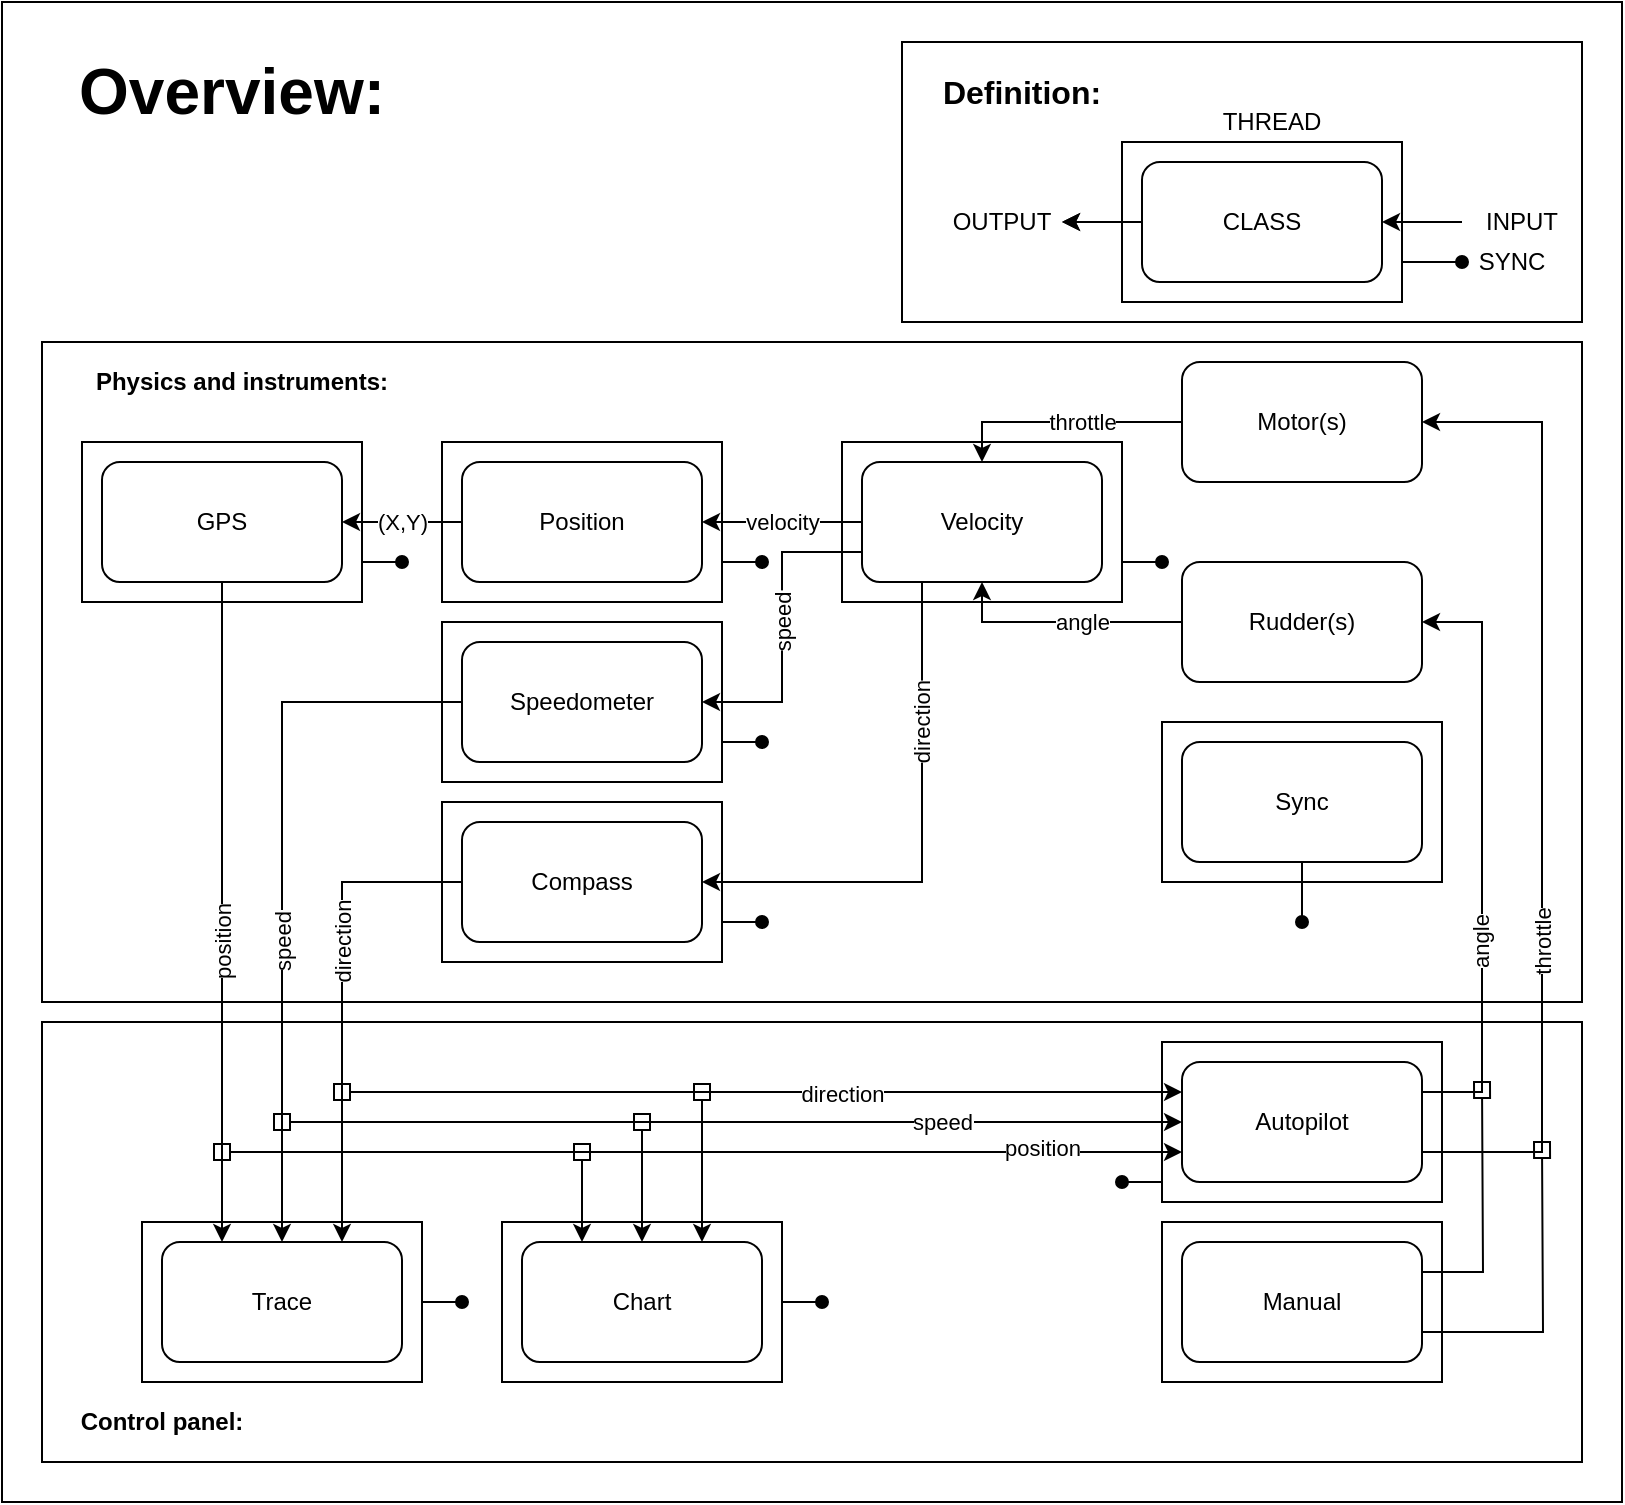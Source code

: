 <mxfile version="13.6.4" type="github">
  <diagram id="AU5qfzzmxcxvSxv4nViD" name="Page-1">
    <mxGraphModel dx="2444" dy="1986" grid="1" gridSize="10" guides="1" tooltips="1" connect="1" arrows="1" fold="1" page="1" pageScale="1" pageWidth="850" pageHeight="1100" math="0" shadow="0">
      <root>
        <mxCell id="0" />
        <mxCell id="1" parent="0" />
        <mxCell id="DwB9n4iS0L-O128gh8w2-14" value="" style="rounded=0;whiteSpace=wrap;html=1;fillColor=none;" vertex="1" parent="1">
          <mxGeometry x="-10" y="390" width="770" height="220" as="geometry" />
        </mxCell>
        <mxCell id="cy3KbnZWKvAGtibyREPJ-79" value="" style="rounded=0;whiteSpace=wrap;html=1;strokeColor=#000000;fillColor=none;" parent="1" vertex="1">
          <mxGeometry x="420" y="-100" width="340" height="140" as="geometry" />
        </mxCell>
        <mxCell id="cy3KbnZWKvAGtibyREPJ-66" value="" style="rounded=0;whiteSpace=wrap;html=1;fontColor=#333333;fillColor=none;" parent="1" vertex="1">
          <mxGeometry x="-10" y="50" width="770" height="330" as="geometry" />
        </mxCell>
        <mxCell id="cy3KbnZWKvAGtibyREPJ-4" value="Sync" style="rounded=1;whiteSpace=wrap;html=1;fillColor=none;" parent="1" vertex="1">
          <mxGeometry x="560" y="250" width="120" height="60" as="geometry" />
        </mxCell>
        <mxCell id="cy3KbnZWKvAGtibyREPJ-5" value="CLASS" style="rounded=1;whiteSpace=wrap;html=1;fillColor=none;" parent="1" vertex="1">
          <mxGeometry x="540" y="-40" width="120" height="60" as="geometry" />
        </mxCell>
        <mxCell id="cy3KbnZWKvAGtibyREPJ-6" value="" style="endArrow=classic;html=1;entryX=1;entryY=0.5;entryDx=0;entryDy=0;exitX=0;exitY=0.5;exitDx=0;exitDy=0;" parent="1" target="cy3KbnZWKvAGtibyREPJ-5" edge="1">
          <mxGeometry width="50" height="50" relative="1" as="geometry">
            <mxPoint x="700.0" y="-10" as="sourcePoint" />
            <mxPoint x="760" y="-40" as="targetPoint" />
          </mxGeometry>
        </mxCell>
        <mxCell id="cy3KbnZWKvAGtibyREPJ-7" value="INPUT" style="text;html=1;strokeColor=none;fillColor=none;align=center;verticalAlign=middle;whiteSpace=wrap;rounded=0;" parent="1" vertex="1">
          <mxGeometry x="705" y="-20" width="50" height="20" as="geometry" />
        </mxCell>
        <mxCell id="cy3KbnZWKvAGtibyREPJ-10" value="" style="endArrow=classic;html=1;exitX=0;exitY=0.5;exitDx=0;exitDy=0;" parent="1" source="cy3KbnZWKvAGtibyREPJ-5" edge="1">
          <mxGeometry width="50" height="50" relative="1" as="geometry">
            <mxPoint x="490" y="70" as="sourcePoint" />
            <mxPoint x="500" y="-10" as="targetPoint" />
          </mxGeometry>
        </mxCell>
        <mxCell id="cy3KbnZWKvAGtibyREPJ-72" value="" style="edgeStyle=orthogonalEdgeStyle;rounded=0;orthogonalLoop=1;jettySize=auto;html=1;startArrow=classic;startFill=1;endArrow=none;endFill=0;" parent="1" source="cy3KbnZWKvAGtibyREPJ-11" target="cy3KbnZWKvAGtibyREPJ-12" edge="1">
          <mxGeometry relative="1" as="geometry" />
        </mxCell>
        <mxCell id="cy3KbnZWKvAGtibyREPJ-11" value="OUTPUT" style="text;html=1;strokeColor=none;fillColor=none;align=center;verticalAlign=middle;whiteSpace=wrap;rounded=0;" parent="1" vertex="1">
          <mxGeometry x="440" y="-20" width="60" height="20" as="geometry" />
        </mxCell>
        <mxCell id="cy3KbnZWKvAGtibyREPJ-60" style="edgeStyle=orthogonalEdgeStyle;rounded=0;orthogonalLoop=1;jettySize=auto;html=1;exitX=1;exitY=0.75;exitDx=0;exitDy=0;endArrow=oval;endFill=1;" parent="1" source="cy3KbnZWKvAGtibyREPJ-12" edge="1">
          <mxGeometry relative="1" as="geometry">
            <mxPoint x="700" y="10" as="targetPoint" />
          </mxGeometry>
        </mxCell>
        <mxCell id="cy3KbnZWKvAGtibyREPJ-12" value="" style="rounded=0;whiteSpace=wrap;html=1;fillColor=none;" parent="1" vertex="1">
          <mxGeometry x="530" y="-50" width="140" height="80" as="geometry" />
        </mxCell>
        <mxCell id="cy3KbnZWKvAGtibyREPJ-13" value="THREAD" style="text;html=1;strokeColor=none;fillColor=none;align=center;verticalAlign=middle;whiteSpace=wrap;rounded=0;" parent="1" vertex="1">
          <mxGeometry x="580" y="-70" width="50" height="20" as="geometry" />
        </mxCell>
        <mxCell id="cy3KbnZWKvAGtibyREPJ-16" value="&lt;font size=&quot;1&quot;&gt;&lt;b style=&quot;font-size: 16px&quot;&gt;Definition:&lt;/b&gt;&lt;/font&gt;" style="text;html=1;strokeColor=none;fillColor=none;align=center;verticalAlign=middle;whiteSpace=wrap;rounded=0;" parent="1" vertex="1">
          <mxGeometry x="430" y="-90" width="100" height="30" as="geometry" />
        </mxCell>
        <mxCell id="cy3KbnZWKvAGtibyREPJ-17" value="" style="endArrow=oval;html=1;exitX=0.5;exitY=1;exitDx=0;exitDy=0;endFill=1;" parent="1" source="cy3KbnZWKvAGtibyREPJ-4" edge="1">
          <mxGeometry width="50" height="50" relative="1" as="geometry">
            <mxPoint x="630" y="390" as="sourcePoint" />
            <mxPoint x="620" y="340" as="targetPoint" />
          </mxGeometry>
        </mxCell>
        <mxCell id="cy3KbnZWKvAGtibyREPJ-31" style="edgeStyle=orthogonalEdgeStyle;rounded=0;orthogonalLoop=1;jettySize=auto;html=1;exitX=0;exitY=0.5;exitDx=0;exitDy=0;entryX=1;entryY=0.5;entryDx=0;entryDy=0;endArrow=classic;endFill=1;" parent="1" source="cy3KbnZWKvAGtibyREPJ-18" target="cy3KbnZWKvAGtibyREPJ-27" edge="1">
          <mxGeometry relative="1" as="geometry">
            <Array as="points">
              <mxPoint x="370" y="140" />
              <mxPoint x="370" y="140" />
            </Array>
          </mxGeometry>
        </mxCell>
        <mxCell id="cy3KbnZWKvAGtibyREPJ-32" value="velocity" style="edgeLabel;html=1;align=center;verticalAlign=middle;resizable=0;points=[];" parent="cy3KbnZWKvAGtibyREPJ-31" vertex="1" connectable="0">
          <mxGeometry x="-0.231" relative="1" as="geometry">
            <mxPoint x="-9.2" as="offset" />
          </mxGeometry>
        </mxCell>
        <mxCell id="cy3KbnZWKvAGtibyREPJ-40" style="edgeStyle=orthogonalEdgeStyle;rounded=0;orthogonalLoop=1;jettySize=auto;html=1;exitX=0;exitY=0.75;exitDx=0;exitDy=0;entryX=1;entryY=0.5;entryDx=0;entryDy=0;endArrow=classic;endFill=1;" parent="1" source="cy3KbnZWKvAGtibyREPJ-18" target="cy3KbnZWKvAGtibyREPJ-37" edge="1">
          <mxGeometry relative="1" as="geometry" />
        </mxCell>
        <mxCell id="cy3KbnZWKvAGtibyREPJ-42" value="speed" style="edgeLabel;html=1;align=center;verticalAlign=middle;resizable=0;points=[];rotation=-90;" parent="cy3KbnZWKvAGtibyREPJ-40" vertex="1" connectable="0">
          <mxGeometry x="-0.136" y="-2" relative="1" as="geometry">
            <mxPoint x="2" y="8.2" as="offset" />
          </mxGeometry>
        </mxCell>
        <mxCell id="cy3KbnZWKvAGtibyREPJ-18" value="Velocity" style="rounded=1;whiteSpace=wrap;html=1;fillColor=none;" parent="1" vertex="1">
          <mxGeometry x="400" y="110" width="120" height="60" as="geometry" />
        </mxCell>
        <mxCell id="cy3KbnZWKvAGtibyREPJ-22" style="edgeStyle=orthogonalEdgeStyle;rounded=0;orthogonalLoop=1;jettySize=auto;html=1;exitX=0;exitY=0.5;exitDx=0;exitDy=0;entryX=0.5;entryY=0;entryDx=0;entryDy=0;endArrow=classic;endFill=1;" parent="1" source="cy3KbnZWKvAGtibyREPJ-19" target="cy3KbnZWKvAGtibyREPJ-18" edge="1">
          <mxGeometry relative="1" as="geometry" />
        </mxCell>
        <mxCell id="cy3KbnZWKvAGtibyREPJ-25" value="throttle" style="edgeLabel;html=1;align=center;verticalAlign=middle;resizable=0;points=[];" parent="cy3KbnZWKvAGtibyREPJ-22" vertex="1" connectable="0">
          <mxGeometry x="0.033" relative="1" as="geometry">
            <mxPoint x="12" as="offset" />
          </mxGeometry>
        </mxCell>
        <mxCell id="cy3KbnZWKvAGtibyREPJ-19" value="Motor(s)" style="rounded=1;whiteSpace=wrap;html=1;fillColor=none;" parent="1" vertex="1">
          <mxGeometry x="560" y="60" width="120" height="60" as="geometry" />
        </mxCell>
        <mxCell id="cy3KbnZWKvAGtibyREPJ-23" style="edgeStyle=orthogonalEdgeStyle;rounded=0;orthogonalLoop=1;jettySize=auto;html=1;exitX=0;exitY=0.5;exitDx=0;exitDy=0;entryX=0.5;entryY=1;entryDx=0;entryDy=0;endArrow=classic;endFill=1;" parent="1" source="cy3KbnZWKvAGtibyREPJ-21" target="cy3KbnZWKvAGtibyREPJ-18" edge="1">
          <mxGeometry relative="1" as="geometry" />
        </mxCell>
        <mxCell id="cy3KbnZWKvAGtibyREPJ-26" value="angle" style="edgeLabel;html=1;align=center;verticalAlign=middle;resizable=0;points=[];" parent="cy3KbnZWKvAGtibyREPJ-23" vertex="1" connectable="0">
          <mxGeometry x="0.017" y="3" relative="1" as="geometry">
            <mxPoint x="11.2" y="-3" as="offset" />
          </mxGeometry>
        </mxCell>
        <mxCell id="cy3KbnZWKvAGtibyREPJ-64" style="edgeStyle=orthogonalEdgeStyle;rounded=0;orthogonalLoop=1;jettySize=auto;html=1;exitX=1;exitY=0.5;exitDx=0;exitDy=0;endArrow=none;endFill=0;startArrow=classic;startFill=1;entryX=1;entryY=0.25;entryDx=0;entryDy=0;" parent="1" source="cy3KbnZWKvAGtibyREPJ-21" edge="1" target="DwB9n4iS0L-O128gh8w2-4">
          <mxGeometry relative="1" as="geometry">
            <mxPoint x="690" y="425" as="targetPoint" />
            <Array as="points">
              <mxPoint x="710" y="190" />
              <mxPoint x="710" y="425" />
            </Array>
          </mxGeometry>
        </mxCell>
        <mxCell id="DwB9n4iS0L-O128gh8w2-49" value="angle" style="edgeLabel;html=1;align=center;verticalAlign=middle;resizable=0;points=[];rotation=270;" vertex="1" connectable="0" parent="cy3KbnZWKvAGtibyREPJ-64">
          <mxGeometry x="0.166" y="-1" relative="1" as="geometry">
            <mxPoint y="18" as="offset" />
          </mxGeometry>
        </mxCell>
        <mxCell id="cy3KbnZWKvAGtibyREPJ-21" value="Rudder(s)" style="rounded=1;whiteSpace=wrap;html=1;fillColor=none;" parent="1" vertex="1">
          <mxGeometry x="560" y="160" width="120" height="60" as="geometry" />
        </mxCell>
        <mxCell id="cy3KbnZWKvAGtibyREPJ-45" style="edgeStyle=orthogonalEdgeStyle;rounded=0;orthogonalLoop=1;jettySize=auto;html=1;exitX=0;exitY=0.5;exitDx=0;exitDy=0;entryX=1;entryY=0.5;entryDx=0;entryDy=0;endArrow=classic;endFill=1;" parent="1" source="cy3KbnZWKvAGtibyREPJ-27" target="cy3KbnZWKvAGtibyREPJ-44" edge="1">
          <mxGeometry relative="1" as="geometry">
            <Array as="points">
              <mxPoint x="160" y="140" />
              <mxPoint x="160" y="140" />
            </Array>
          </mxGeometry>
        </mxCell>
        <mxCell id="cy3KbnZWKvAGtibyREPJ-51" value="(X,Y)" style="edgeLabel;html=1;align=center;verticalAlign=middle;resizable=0;points=[];" parent="cy3KbnZWKvAGtibyREPJ-45" vertex="1" connectable="0">
          <mxGeometry x="0.333" y="-14" relative="1" as="geometry">
            <mxPoint x="10" y="14" as="offset" />
          </mxGeometry>
        </mxCell>
        <mxCell id="cy3KbnZWKvAGtibyREPJ-27" value="Position" style="rounded=1;whiteSpace=wrap;html=1;fillColor=none;" parent="1" vertex="1">
          <mxGeometry x="200" y="110" width="120" height="60" as="geometry" />
        </mxCell>
        <mxCell id="cy3KbnZWKvAGtibyREPJ-56" style="edgeStyle=orthogonalEdgeStyle;rounded=0;orthogonalLoop=1;jettySize=auto;html=1;exitX=1;exitY=0.75;exitDx=0;exitDy=0;endArrow=oval;endFill=1;" parent="1" source="cy3KbnZWKvAGtibyREPJ-28" edge="1">
          <mxGeometry relative="1" as="geometry">
            <mxPoint x="350" y="160.333" as="targetPoint" />
          </mxGeometry>
        </mxCell>
        <mxCell id="cy3KbnZWKvAGtibyREPJ-28" value="" style="rounded=0;whiteSpace=wrap;html=1;fillColor=none;" parent="1" vertex="1">
          <mxGeometry x="190" y="100" width="140" height="80" as="geometry" />
        </mxCell>
        <mxCell id="cy3KbnZWKvAGtibyREPJ-57" style="edgeStyle=orthogonalEdgeStyle;rounded=0;orthogonalLoop=1;jettySize=auto;html=1;exitX=1;exitY=0.75;exitDx=0;exitDy=0;endArrow=oval;endFill=1;" parent="1" source="cy3KbnZWKvAGtibyREPJ-29" edge="1">
          <mxGeometry relative="1" as="geometry">
            <mxPoint x="350" y="250.333" as="targetPoint" />
          </mxGeometry>
        </mxCell>
        <mxCell id="cy3KbnZWKvAGtibyREPJ-29" value="" style="rounded=0;whiteSpace=wrap;html=1;fillColor=none;" parent="1" vertex="1">
          <mxGeometry x="190" y="190" width="140" height="80" as="geometry" />
        </mxCell>
        <mxCell id="cy3KbnZWKvAGtibyREPJ-59" style="edgeStyle=orthogonalEdgeStyle;rounded=0;orthogonalLoop=1;jettySize=auto;html=1;exitX=1;exitY=0.75;exitDx=0;exitDy=0;endArrow=oval;endFill=1;" parent="1" source="cy3KbnZWKvAGtibyREPJ-34" edge="1">
          <mxGeometry relative="1" as="geometry">
            <mxPoint x="550" y="160.333" as="targetPoint" />
          </mxGeometry>
        </mxCell>
        <mxCell id="cy3KbnZWKvAGtibyREPJ-34" value="" style="rounded=0;whiteSpace=wrap;html=1;fillColor=none;" parent="1" vertex="1">
          <mxGeometry x="390" y="100" width="140" height="80" as="geometry" />
        </mxCell>
        <mxCell id="cy3KbnZWKvAGtibyREPJ-47" style="edgeStyle=orthogonalEdgeStyle;rounded=0;orthogonalLoop=1;jettySize=auto;html=1;exitX=0;exitY=0.5;exitDx=0;exitDy=0;endArrow=classic;endFill=1;entryX=0.5;entryY=0;entryDx=0;entryDy=0;" parent="1" source="cy3KbnZWKvAGtibyREPJ-37" edge="1" target="DwB9n4iS0L-O128gh8w2-1">
          <mxGeometry relative="1" as="geometry">
            <mxPoint x="110" y="480" as="targetPoint" />
          </mxGeometry>
        </mxCell>
        <mxCell id="cy3KbnZWKvAGtibyREPJ-53" value="speed" style="edgeLabel;html=1;align=center;verticalAlign=middle;resizable=0;points=[];rotation=-90;" parent="cy3KbnZWKvAGtibyREPJ-47" vertex="1" connectable="0">
          <mxGeometry x="0.629" relative="1" as="geometry">
            <mxPoint y="-83" as="offset" />
          </mxGeometry>
        </mxCell>
        <mxCell id="cy3KbnZWKvAGtibyREPJ-37" value="Speedometer" style="rounded=1;whiteSpace=wrap;html=1;fillColor=none;" parent="1" vertex="1">
          <mxGeometry x="200" y="200" width="120" height="60" as="geometry" />
        </mxCell>
        <mxCell id="cy3KbnZWKvAGtibyREPJ-48" style="edgeStyle=orthogonalEdgeStyle;rounded=0;orthogonalLoop=1;jettySize=auto;html=1;exitX=0;exitY=0.5;exitDx=0;exitDy=0;endArrow=classic;endFill=1;entryX=0.75;entryY=0;entryDx=0;entryDy=0;" parent="1" source="cy3KbnZWKvAGtibyREPJ-38" edge="1" target="DwB9n4iS0L-O128gh8w2-1">
          <mxGeometry relative="1" as="geometry">
            <mxPoint x="140" y="480" as="targetPoint" />
          </mxGeometry>
        </mxCell>
        <mxCell id="cy3KbnZWKvAGtibyREPJ-54" value="direction" style="edgeLabel;html=1;align=center;verticalAlign=middle;resizable=0;points=[];rotation=-90;" parent="cy3KbnZWKvAGtibyREPJ-48" vertex="1" connectable="0">
          <mxGeometry x="0.7" relative="1" as="geometry">
            <mxPoint y="-114.0" as="offset" />
          </mxGeometry>
        </mxCell>
        <mxCell id="cy3KbnZWKvAGtibyREPJ-38" value="Compass" style="rounded=1;whiteSpace=wrap;html=1;fillColor=none;" parent="1" vertex="1">
          <mxGeometry x="200" y="290" width="120" height="60" as="geometry" />
        </mxCell>
        <mxCell id="cy3KbnZWKvAGtibyREPJ-39" value="" style="endArrow=classic;html=1;exitX=0.25;exitY=1;exitDx=0;exitDy=0;entryX=1;entryY=0.5;entryDx=0;entryDy=0;rounded=0;" parent="1" source="cy3KbnZWKvAGtibyREPJ-18" target="cy3KbnZWKvAGtibyREPJ-38" edge="1">
          <mxGeometry width="50" height="50" relative="1" as="geometry">
            <mxPoint x="400" y="290" as="sourcePoint" />
            <mxPoint x="450" y="240" as="targetPoint" />
            <Array as="points">
              <mxPoint x="430" y="320" />
            </Array>
          </mxGeometry>
        </mxCell>
        <mxCell id="cy3KbnZWKvAGtibyREPJ-43" value="direction" style="edgeLabel;html=1;align=center;verticalAlign=middle;resizable=0;points=[];rotation=-90;" parent="cy3KbnZWKvAGtibyREPJ-39" vertex="1" connectable="0">
          <mxGeometry x="-0.246" y="2" relative="1" as="geometry">
            <mxPoint x="-2" y="-27.71" as="offset" />
          </mxGeometry>
        </mxCell>
        <mxCell id="cy3KbnZWKvAGtibyREPJ-58" style="edgeStyle=orthogonalEdgeStyle;rounded=0;orthogonalLoop=1;jettySize=auto;html=1;exitX=1;exitY=0.75;exitDx=0;exitDy=0;endArrow=oval;endFill=1;" parent="1" source="cy3KbnZWKvAGtibyREPJ-41" edge="1">
          <mxGeometry relative="1" as="geometry">
            <mxPoint x="350" y="340.333" as="targetPoint" />
          </mxGeometry>
        </mxCell>
        <mxCell id="cy3KbnZWKvAGtibyREPJ-41" value="" style="rounded=0;whiteSpace=wrap;html=1;fillColor=none;" parent="1" vertex="1">
          <mxGeometry x="190" y="280" width="140" height="80" as="geometry" />
        </mxCell>
        <mxCell id="cy3KbnZWKvAGtibyREPJ-46" style="edgeStyle=orthogonalEdgeStyle;rounded=0;orthogonalLoop=1;jettySize=auto;html=1;exitX=0.5;exitY=1;exitDx=0;exitDy=0;endArrow=classic;endFill=1;entryX=0.25;entryY=0;entryDx=0;entryDy=0;" parent="1" source="cy3KbnZWKvAGtibyREPJ-44" edge="1" target="DwB9n4iS0L-O128gh8w2-1">
          <mxGeometry relative="1" as="geometry">
            <mxPoint x="80" y="480" as="targetPoint" />
          </mxGeometry>
        </mxCell>
        <mxCell id="cy3KbnZWKvAGtibyREPJ-52" value="position" style="edgeLabel;html=1;align=center;verticalAlign=middle;resizable=0;points=[];rotation=-90;" parent="cy3KbnZWKvAGtibyREPJ-46" vertex="1" connectable="0">
          <mxGeometry x="-0.205" relative="1" as="geometry">
            <mxPoint y="49.0" as="offset" />
          </mxGeometry>
        </mxCell>
        <mxCell id="cy3KbnZWKvAGtibyREPJ-44" value="GPS" style="rounded=1;whiteSpace=wrap;html=1;fillColor=none;" parent="1" vertex="1">
          <mxGeometry x="20" y="110" width="120" height="60" as="geometry" />
        </mxCell>
        <mxCell id="cy3KbnZWKvAGtibyREPJ-49" value="" style="rounded=0;whiteSpace=wrap;html=1;fillColor=none;" parent="1" vertex="1">
          <mxGeometry x="10" y="100" width="140" height="80" as="geometry" />
        </mxCell>
        <mxCell id="cy3KbnZWKvAGtibyREPJ-55" value="" style="endArrow=oval;html=1;endFill=1;exitX=1;exitY=0.75;exitDx=0;exitDy=0;" parent="1" source="cy3KbnZWKvAGtibyREPJ-49" edge="1">
          <mxGeometry width="50" height="50" relative="1" as="geometry">
            <mxPoint x="160" y="170" as="sourcePoint" />
            <mxPoint x="170" y="160" as="targetPoint" />
          </mxGeometry>
        </mxCell>
        <mxCell id="cy3KbnZWKvAGtibyREPJ-61" value="SYNC" style="text;html=1;strokeColor=none;fillColor=none;align=center;verticalAlign=middle;whiteSpace=wrap;rounded=0;" parent="1" vertex="1">
          <mxGeometry x="705" width="40" height="20" as="geometry" />
        </mxCell>
        <mxCell id="cy3KbnZWKvAGtibyREPJ-62" value="" style="rounded=0;whiteSpace=wrap;html=1;fillColor=none;" parent="1" vertex="1">
          <mxGeometry x="550" y="240" width="140" height="80" as="geometry" />
        </mxCell>
        <mxCell id="cy3KbnZWKvAGtibyREPJ-63" value="" style="endArrow=classic;html=1;entryX=1;entryY=0.5;entryDx=0;entryDy=0;rounded=0;exitX=1;exitY=0.75;exitDx=0;exitDy=0;" parent="1" target="cy3KbnZWKvAGtibyREPJ-19" edge="1" source="DwB9n4iS0L-O128gh8w2-4">
          <mxGeometry width="50" height="50" relative="1" as="geometry">
            <mxPoint x="690" y="455" as="sourcePoint" />
            <mxPoint x="760" y="350" as="targetPoint" />
            <Array as="points">
              <mxPoint x="740" y="455" />
              <mxPoint x="740" y="90" />
            </Array>
          </mxGeometry>
        </mxCell>
        <mxCell id="DwB9n4iS0L-O128gh8w2-50" value="throttle" style="edgeLabel;html=1;align=center;verticalAlign=middle;resizable=0;points=[];rotation=-90;" vertex="1" connectable="0" parent="cy3KbnZWKvAGtibyREPJ-63">
          <mxGeometry x="-0.196" relative="1" as="geometry">
            <mxPoint y="30" as="offset" />
          </mxGeometry>
        </mxCell>
        <mxCell id="cy3KbnZWKvAGtibyREPJ-68" value="&lt;b&gt;Physics and instruments:&lt;/b&gt;" style="text;html=1;strokeColor=none;fillColor=none;align=center;verticalAlign=middle;whiteSpace=wrap;rounded=0;" parent="1" vertex="1">
          <mxGeometry y="60" width="180" height="20" as="geometry" />
        </mxCell>
        <mxCell id="cy3KbnZWKvAGtibyREPJ-70" value="&lt;b&gt;Control panel:&lt;/b&gt;" style="text;html=1;strokeColor=none;fillColor=none;align=center;verticalAlign=middle;whiteSpace=wrap;rounded=0;" parent="1" vertex="1">
          <mxGeometry y="580" width="100" height="20" as="geometry" />
        </mxCell>
        <mxCell id="cy3KbnZWKvAGtibyREPJ-78" value="&lt;b&gt;&lt;font style=&quot;font-size: 32px&quot;&gt;Overview:&lt;/font&gt;&lt;/b&gt;" style="text;html=1;strokeColor=none;fillColor=none;align=center;verticalAlign=middle;whiteSpace=wrap;rounded=0;" parent="1" vertex="1">
          <mxGeometry x="-10" y="-90" width="190" height="30" as="geometry" />
        </mxCell>
        <mxCell id="DwB9n4iS0L-O128gh8w2-38" style="edgeStyle=orthogonalEdgeStyle;rounded=0;orthogonalLoop=1;jettySize=auto;html=1;startArrow=none;startFill=0;endArrow=oval;endFill=1;endSize=6;strokeColor=#000000;exitX=1;exitY=0.5;exitDx=0;exitDy=0;" edge="1" parent="1" source="DwB9n4iS0L-O128gh8w2-31">
          <mxGeometry relative="1" as="geometry">
            <mxPoint x="200" y="530" as="targetPoint" />
            <mxPoint x="190" y="530" as="sourcePoint" />
          </mxGeometry>
        </mxCell>
        <mxCell id="DwB9n4iS0L-O128gh8w2-1" value="Trace" style="rounded=1;whiteSpace=wrap;html=1;" vertex="1" parent="1">
          <mxGeometry x="50" y="500" width="120" height="60" as="geometry" />
        </mxCell>
        <mxCell id="DwB9n4iS0L-O128gh8w2-40" style="edgeStyle=orthogonalEdgeStyle;rounded=0;orthogonalLoop=1;jettySize=auto;html=1;exitX=1;exitY=0.5;exitDx=0;exitDy=0;startArrow=none;startFill=0;endArrow=oval;endFill=1;endSize=6;strokeColor=#000000;" edge="1" parent="1" source="DwB9n4iS0L-O128gh8w2-32">
          <mxGeometry relative="1" as="geometry">
            <mxPoint x="380" y="530.333" as="targetPoint" />
          </mxGeometry>
        </mxCell>
        <mxCell id="DwB9n4iS0L-O128gh8w2-2" value="Chart" style="rounded=1;whiteSpace=wrap;html=1;" vertex="1" parent="1">
          <mxGeometry x="230" y="500" width="120" height="60" as="geometry" />
        </mxCell>
        <mxCell id="DwB9n4iS0L-O128gh8w2-3" value="Manual" style="rounded=1;whiteSpace=wrap;html=1;" vertex="1" parent="1">
          <mxGeometry x="560" y="500" width="120" height="60" as="geometry" />
        </mxCell>
        <mxCell id="DwB9n4iS0L-O128gh8w2-9" style="edgeStyle=orthogonalEdgeStyle;rounded=0;orthogonalLoop=1;jettySize=auto;html=1;endArrow=box;endFill=0;exitX=1;exitY=0.25;exitDx=0;exitDy=0;" edge="1" parent="1" source="DwB9n4iS0L-O128gh8w2-3">
          <mxGeometry relative="1" as="geometry">
            <mxPoint x="710" y="420" as="targetPoint" />
            <mxPoint x="690" y="515" as="sourcePoint" />
          </mxGeometry>
        </mxCell>
        <mxCell id="DwB9n4iS0L-O128gh8w2-10" style="edgeStyle=orthogonalEdgeStyle;rounded=0;orthogonalLoop=1;jettySize=auto;html=1;endArrow=box;endFill=0;exitX=1;exitY=0.75;exitDx=0;exitDy=0;" edge="1" parent="1" source="DwB9n4iS0L-O128gh8w2-3">
          <mxGeometry relative="1" as="geometry">
            <mxPoint x="740" y="450" as="targetPoint" />
            <mxPoint x="690" y="545" as="sourcePoint" />
          </mxGeometry>
        </mxCell>
        <mxCell id="DwB9n4iS0L-O128gh8w2-4" value="Autopilot" style="rounded=1;whiteSpace=wrap;html=1;" vertex="1" parent="1">
          <mxGeometry x="560" y="410" width="120" height="60" as="geometry" />
        </mxCell>
        <mxCell id="DwB9n4iS0L-O128gh8w2-19" value="" style="endArrow=classic;html=1;strokeColor=#000000;startArrow=box;startFill=0;endSize=6;entryX=0;entryY=0.25;entryDx=0;entryDy=0;" edge="1" parent="1" target="DwB9n4iS0L-O128gh8w2-4">
          <mxGeometry width="50" height="50" relative="1" as="geometry">
            <mxPoint x="136" y="425" as="sourcePoint" />
            <mxPoint x="550" y="425" as="targetPoint" />
            <Array as="points">
              <mxPoint x="150" y="425" />
            </Array>
          </mxGeometry>
        </mxCell>
        <mxCell id="DwB9n4iS0L-O128gh8w2-46" value="direction" style="edgeLabel;html=1;align=center;verticalAlign=middle;resizable=0;points=[];" vertex="1" connectable="0" parent="DwB9n4iS0L-O128gh8w2-19">
          <mxGeometry x="0.274" y="-1" relative="1" as="geometry">
            <mxPoint x="-16" as="offset" />
          </mxGeometry>
        </mxCell>
        <mxCell id="DwB9n4iS0L-O128gh8w2-23" value="" style="endArrow=classic;html=1;strokeColor=#000000;startArrow=box;startFill=0;entryX=0;entryY=0.5;entryDx=0;entryDy=0;" edge="1" parent="1" target="DwB9n4iS0L-O128gh8w2-4">
          <mxGeometry width="50" height="50" relative="1" as="geometry">
            <mxPoint x="106" y="440" as="sourcePoint" />
            <mxPoint x="550" y="440" as="targetPoint" />
          </mxGeometry>
        </mxCell>
        <mxCell id="DwB9n4iS0L-O128gh8w2-47" value="speed" style="edgeLabel;html=1;align=center;verticalAlign=middle;resizable=0;points=[];" vertex="1" connectable="0" parent="DwB9n4iS0L-O128gh8w2-23">
          <mxGeometry x="0.542" y="-1" relative="1" as="geometry">
            <mxPoint x="-16" y="-1" as="offset" />
          </mxGeometry>
        </mxCell>
        <mxCell id="DwB9n4iS0L-O128gh8w2-24" value="" style="endArrow=classic;html=1;strokeColor=#000000;startArrow=box;startFill=0;entryX=0;entryY=0.75;entryDx=0;entryDy=0;" edge="1" parent="1" target="DwB9n4iS0L-O128gh8w2-4">
          <mxGeometry width="50" height="50" relative="1" as="geometry">
            <mxPoint x="76" y="455" as="sourcePoint" />
            <mxPoint x="550" y="455" as="targetPoint" />
          </mxGeometry>
        </mxCell>
        <mxCell id="DwB9n4iS0L-O128gh8w2-48" value="position" style="edgeLabel;html=1;align=center;verticalAlign=middle;resizable=0;points=[];" vertex="1" connectable="0" parent="DwB9n4iS0L-O128gh8w2-24">
          <mxGeometry x="0.773" y="2" relative="1" as="geometry">
            <mxPoint x="-15" as="offset" />
          </mxGeometry>
        </mxCell>
        <mxCell id="DwB9n4iS0L-O128gh8w2-28" value="" style="endArrow=classic;html=1;strokeColor=#000000;entryX=0.25;entryY=0;entryDx=0;entryDy=0;startArrow=box;startFill=0;" edge="1" parent="1" target="DwB9n4iS0L-O128gh8w2-2">
          <mxGeometry width="50" height="50" relative="1" as="geometry">
            <mxPoint x="260" y="451" as="sourcePoint" />
            <mxPoint x="350" y="510" as="targetPoint" />
          </mxGeometry>
        </mxCell>
        <mxCell id="DwB9n4iS0L-O128gh8w2-29" value="" style="endArrow=classic;html=1;strokeColor=#000000;startArrow=box;startFill=0;" edge="1" parent="1" target="DwB9n4iS0L-O128gh8w2-2">
          <mxGeometry width="50" height="50" relative="1" as="geometry">
            <mxPoint x="290" y="436" as="sourcePoint" />
            <mxPoint x="340" y="510" as="targetPoint" />
          </mxGeometry>
        </mxCell>
        <mxCell id="DwB9n4iS0L-O128gh8w2-30" value="" style="endArrow=classic;html=1;strokeColor=#000000;entryX=0.75;entryY=0;entryDx=0;entryDy=0;startArrow=box;startFill=0;" edge="1" parent="1" target="DwB9n4iS0L-O128gh8w2-2">
          <mxGeometry width="50" height="50" relative="1" as="geometry">
            <mxPoint x="320" y="421" as="sourcePoint" />
            <mxPoint x="370" y="510" as="targetPoint" />
          </mxGeometry>
        </mxCell>
        <mxCell id="DwB9n4iS0L-O128gh8w2-31" value="" style="rounded=0;whiteSpace=wrap;html=1;fillColor=none;" vertex="1" parent="1">
          <mxGeometry x="40" y="490" width="140" height="80" as="geometry" />
        </mxCell>
        <mxCell id="DwB9n4iS0L-O128gh8w2-32" value="" style="rounded=0;whiteSpace=wrap;html=1;fillColor=none;" vertex="1" parent="1">
          <mxGeometry x="220" y="490" width="140" height="80" as="geometry" />
        </mxCell>
        <mxCell id="DwB9n4iS0L-O128gh8w2-34" value="" style="rounded=0;whiteSpace=wrap;html=1;fillColor=none;" vertex="1" parent="1">
          <mxGeometry x="550" y="400" width="140" height="80" as="geometry" />
        </mxCell>
        <mxCell id="DwB9n4iS0L-O128gh8w2-42" value="" style="endArrow=oval;html=1;strokeColor=#000000;endFill=1;" edge="1" parent="1">
          <mxGeometry width="50" height="50" relative="1" as="geometry">
            <mxPoint x="550" y="470" as="sourcePoint" />
            <mxPoint x="530" y="470" as="targetPoint" />
          </mxGeometry>
        </mxCell>
        <mxCell id="DwB9n4iS0L-O128gh8w2-45" value="" style="rounded=0;whiteSpace=wrap;html=1;fillColor=none;" vertex="1" parent="1">
          <mxGeometry x="550" y="490" width="140" height="80" as="geometry" />
        </mxCell>
        <mxCell id="DwB9n4iS0L-O128gh8w2-51" value="" style="rounded=0;whiteSpace=wrap;html=1;fillColor=none;" vertex="1" parent="1">
          <mxGeometry x="-30" y="-120" width="810" height="750" as="geometry" />
        </mxCell>
      </root>
    </mxGraphModel>
  </diagram>
</mxfile>
